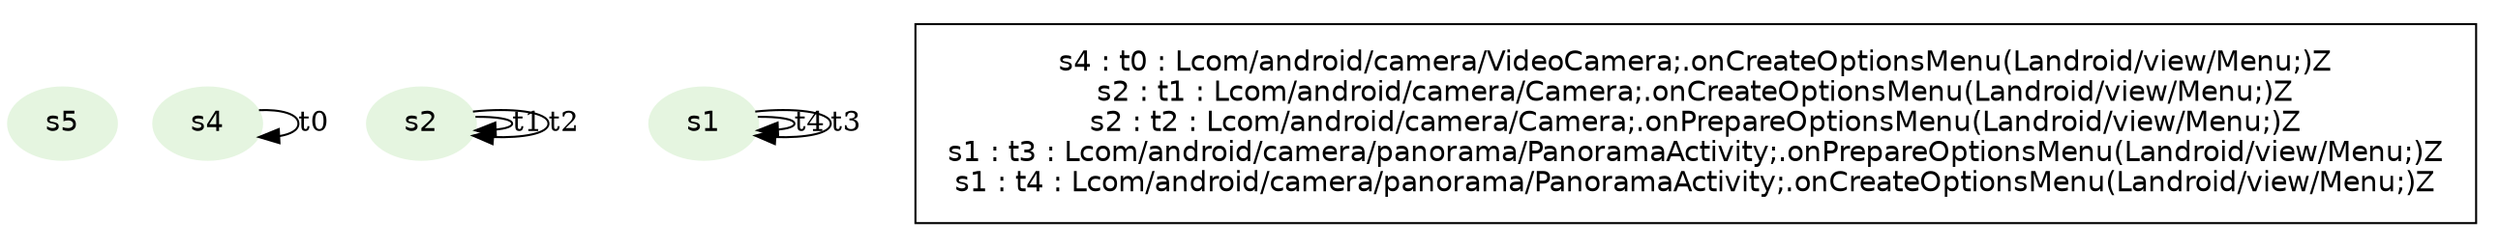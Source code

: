 digraph {
fontname="Helvetica";
node[style=filled, fontname="Helvetica", colorscheme=greens3, color=1];
s5;
s4;
s2;
s1;
s1 -> s1[label="t4"];
s4 -> s4[label="t0"];
s2 -> s2[label="t1"];
s1 -> s1[label="t3"];
s2 -> s2[label="t2"];
subgraph cluster_key {
ds[shape=plaintext, style=solid,label="s4 : t0 : Lcom/android/camera/VideoCamera;.onCreateOptionsMenu(Landroid/view/Menu;)Z\ns2 : t1 : Lcom/android/camera/Camera;.onCreateOptionsMenu(Landroid/view/Menu;)Z\ns2 : t2 : Lcom/android/camera/Camera;.onPrepareOptionsMenu(Landroid/view/Menu;)Z\ns1 : t3 : Lcom/android/camera/panorama/PanoramaActivity;.onPrepareOptionsMenu(Landroid/view/Menu;)Z\ns1 : t4 : Lcom/android/camera/panorama/PanoramaActivity;.onCreateOptionsMenu(Landroid/view/Menu;)Z\n"];}
}